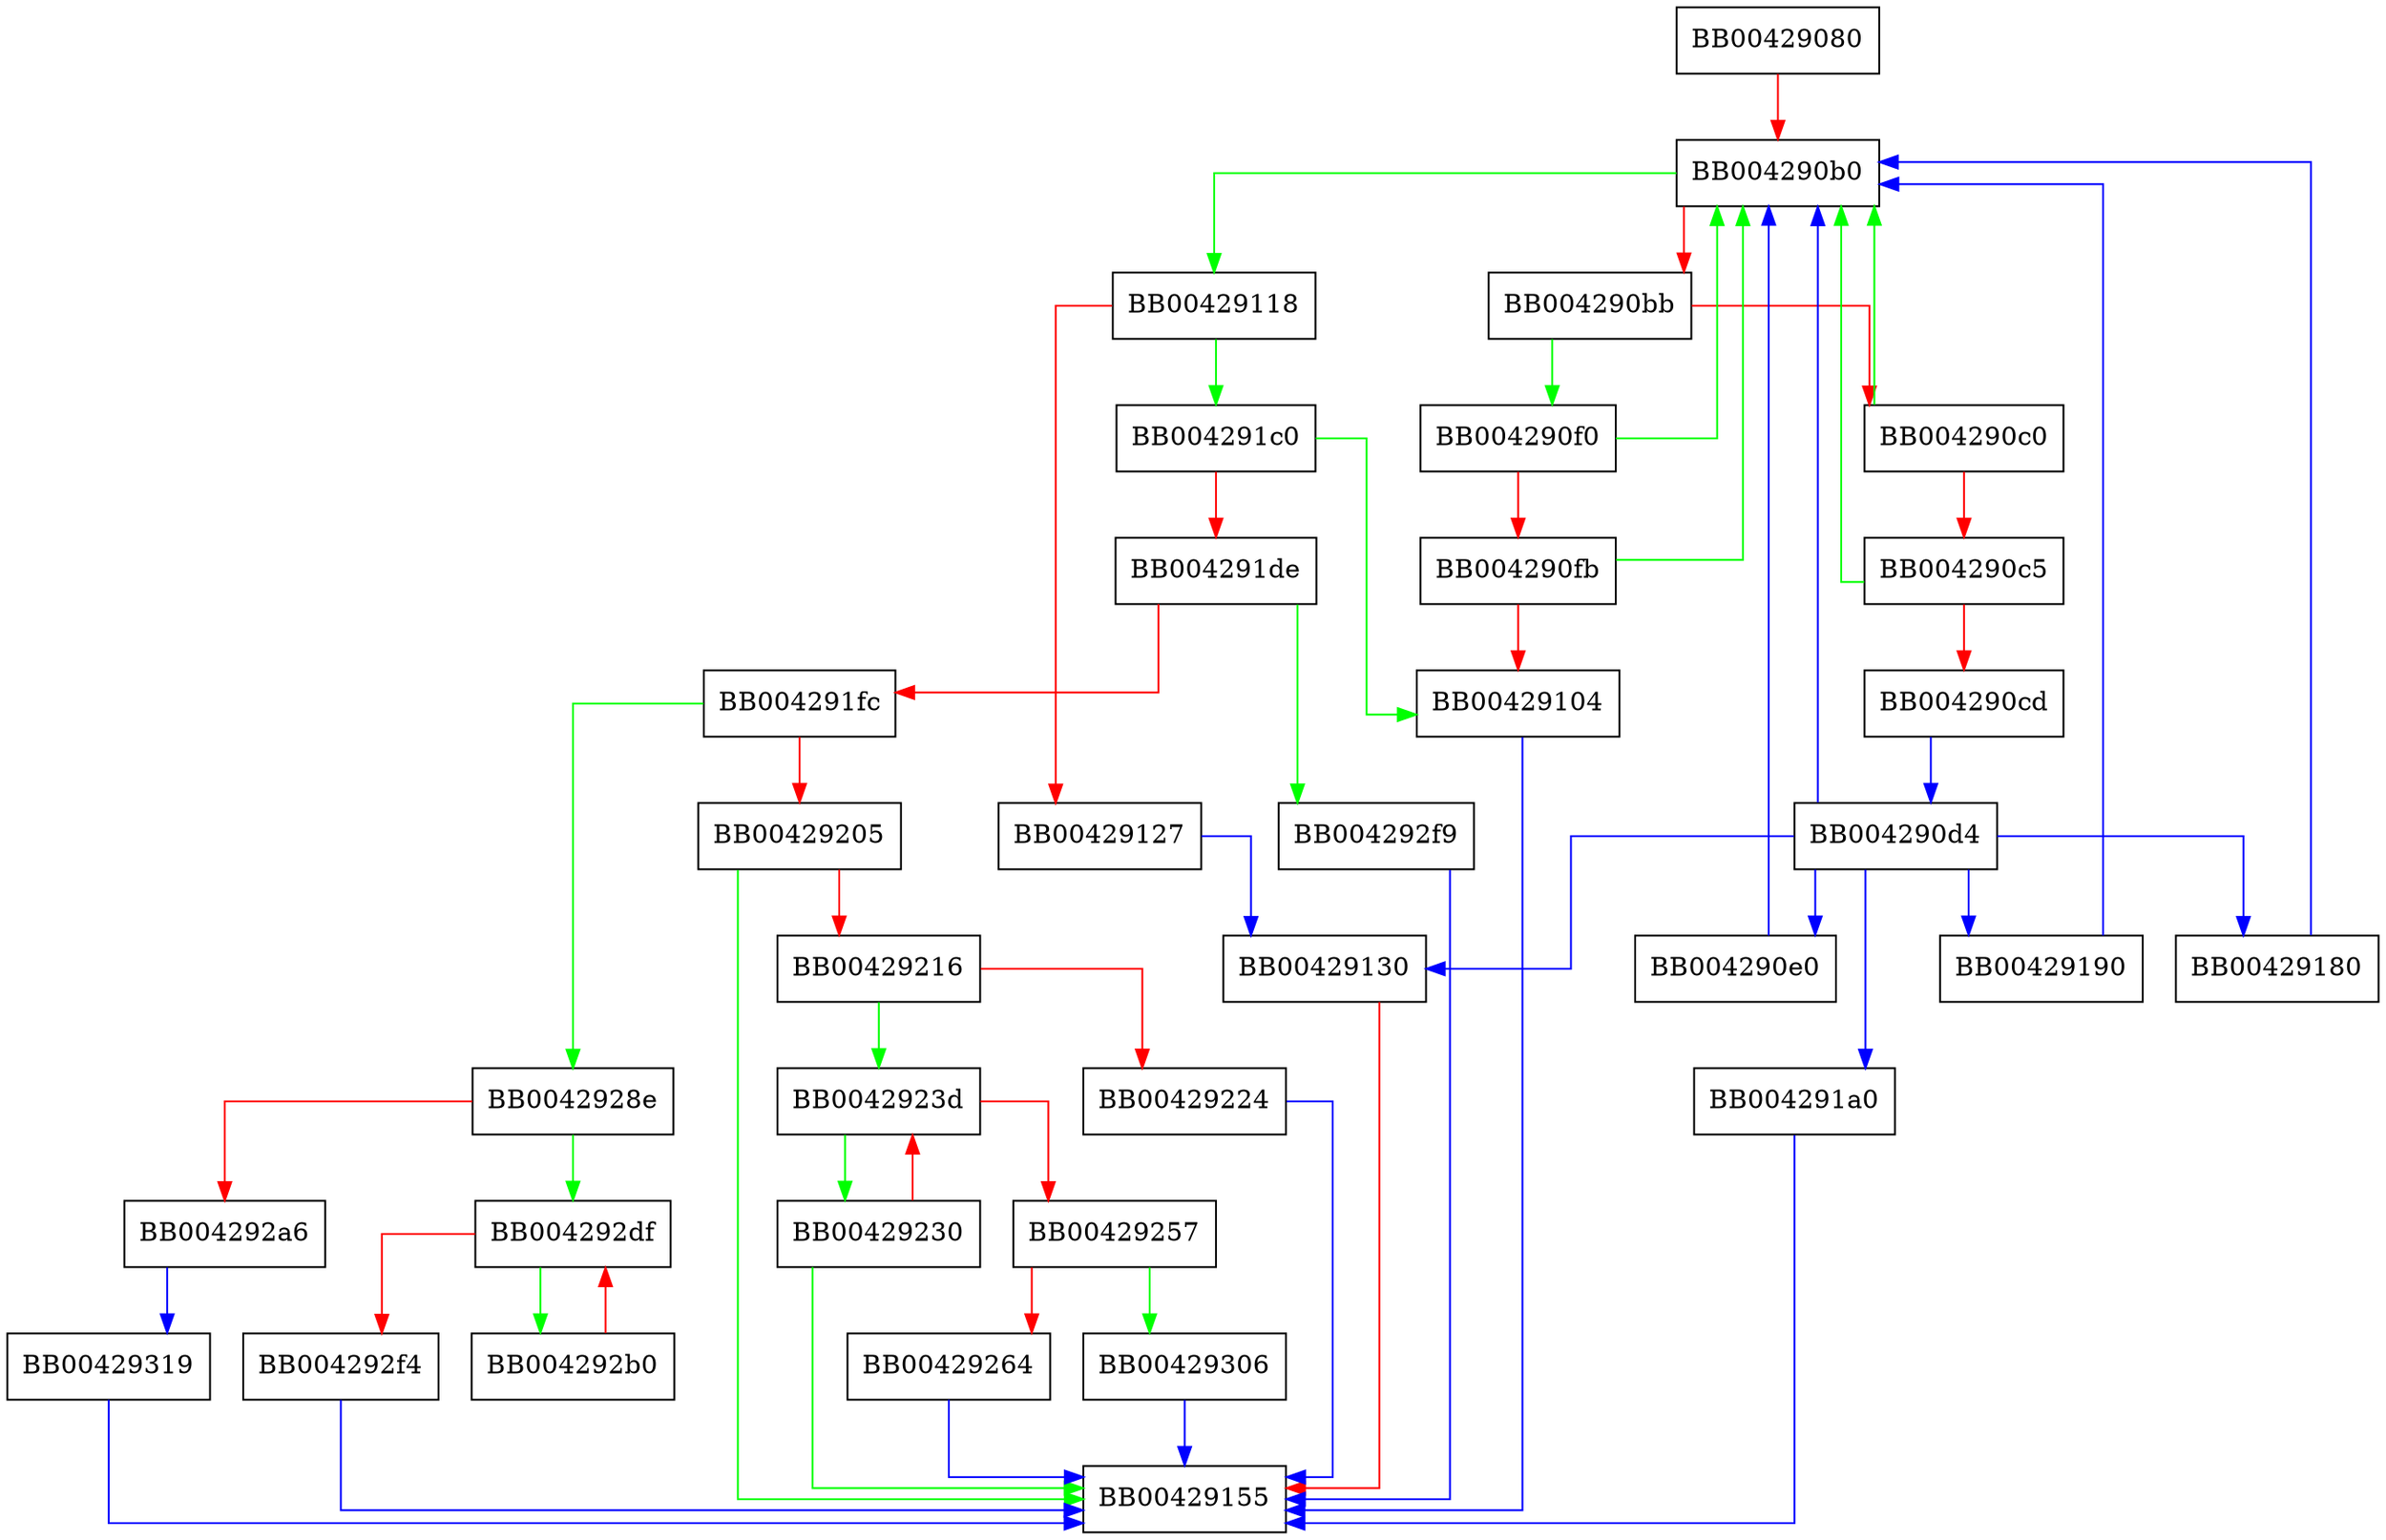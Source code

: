 digraph nseq_main {
  node [shape="box"];
  graph [splines=ortho];
  BB00429080 -> BB004290b0 [color="red"];
  BB004290b0 -> BB00429118 [color="green"];
  BB004290b0 -> BB004290bb [color="red"];
  BB004290bb -> BB004290f0 [color="green"];
  BB004290bb -> BB004290c0 [color="red"];
  BB004290c0 -> BB004290b0 [color="green"];
  BB004290c0 -> BB004290c5 [color="red"];
  BB004290c5 -> BB004290b0 [color="green"];
  BB004290c5 -> BB004290cd [color="red"];
  BB004290cd -> BB004290d4 [color="blue"];
  BB004290d4 -> BB00429130 [color="blue"];
  BB004290d4 -> BB004290b0 [color="blue"];
  BB004290d4 -> BB004291a0 [color="blue"];
  BB004290d4 -> BB004290e0 [color="blue"];
  BB004290d4 -> BB00429190 [color="blue"];
  BB004290d4 -> BB00429180 [color="blue"];
  BB004290e0 -> BB004290b0 [color="blue"];
  BB004290f0 -> BB004290b0 [color="green"];
  BB004290f0 -> BB004290fb [color="red"];
  BB004290fb -> BB004290b0 [color="green"];
  BB004290fb -> BB00429104 [color="red"];
  BB00429104 -> BB00429155 [color="blue"];
  BB00429118 -> BB004291c0 [color="green"];
  BB00429118 -> BB00429127 [color="red"];
  BB00429127 -> BB00429130 [color="blue"];
  BB00429130 -> BB00429155 [color="red"];
  BB00429180 -> BB004290b0 [color="blue"];
  BB00429190 -> BB004290b0 [color="blue"];
  BB004291a0 -> BB00429155 [color="blue"];
  BB004291c0 -> BB00429104 [color="green"];
  BB004291c0 -> BB004291de [color="red"];
  BB004291de -> BB004292f9 [color="green"];
  BB004291de -> BB004291fc [color="red"];
  BB004291fc -> BB0042928e [color="green"];
  BB004291fc -> BB00429205 [color="red"];
  BB00429205 -> BB00429155 [color="green"];
  BB00429205 -> BB00429216 [color="red"];
  BB00429216 -> BB0042923d [color="green"];
  BB00429216 -> BB00429224 [color="red"];
  BB00429224 -> BB00429155 [color="blue"];
  BB00429230 -> BB00429155 [color="green"];
  BB00429230 -> BB0042923d [color="red"];
  BB0042923d -> BB00429230 [color="green"];
  BB0042923d -> BB00429257 [color="red"];
  BB00429257 -> BB00429306 [color="green"];
  BB00429257 -> BB00429264 [color="red"];
  BB00429264 -> BB00429155 [color="blue"];
  BB0042928e -> BB004292df [color="green"];
  BB0042928e -> BB004292a6 [color="red"];
  BB004292a6 -> BB00429319 [color="blue"];
  BB004292b0 -> BB004292df [color="red"];
  BB004292df -> BB004292b0 [color="green"];
  BB004292df -> BB004292f4 [color="red"];
  BB004292f4 -> BB00429155 [color="blue"];
  BB004292f9 -> BB00429155 [color="blue"];
  BB00429306 -> BB00429155 [color="blue"];
  BB00429319 -> BB00429155 [color="blue"];
}